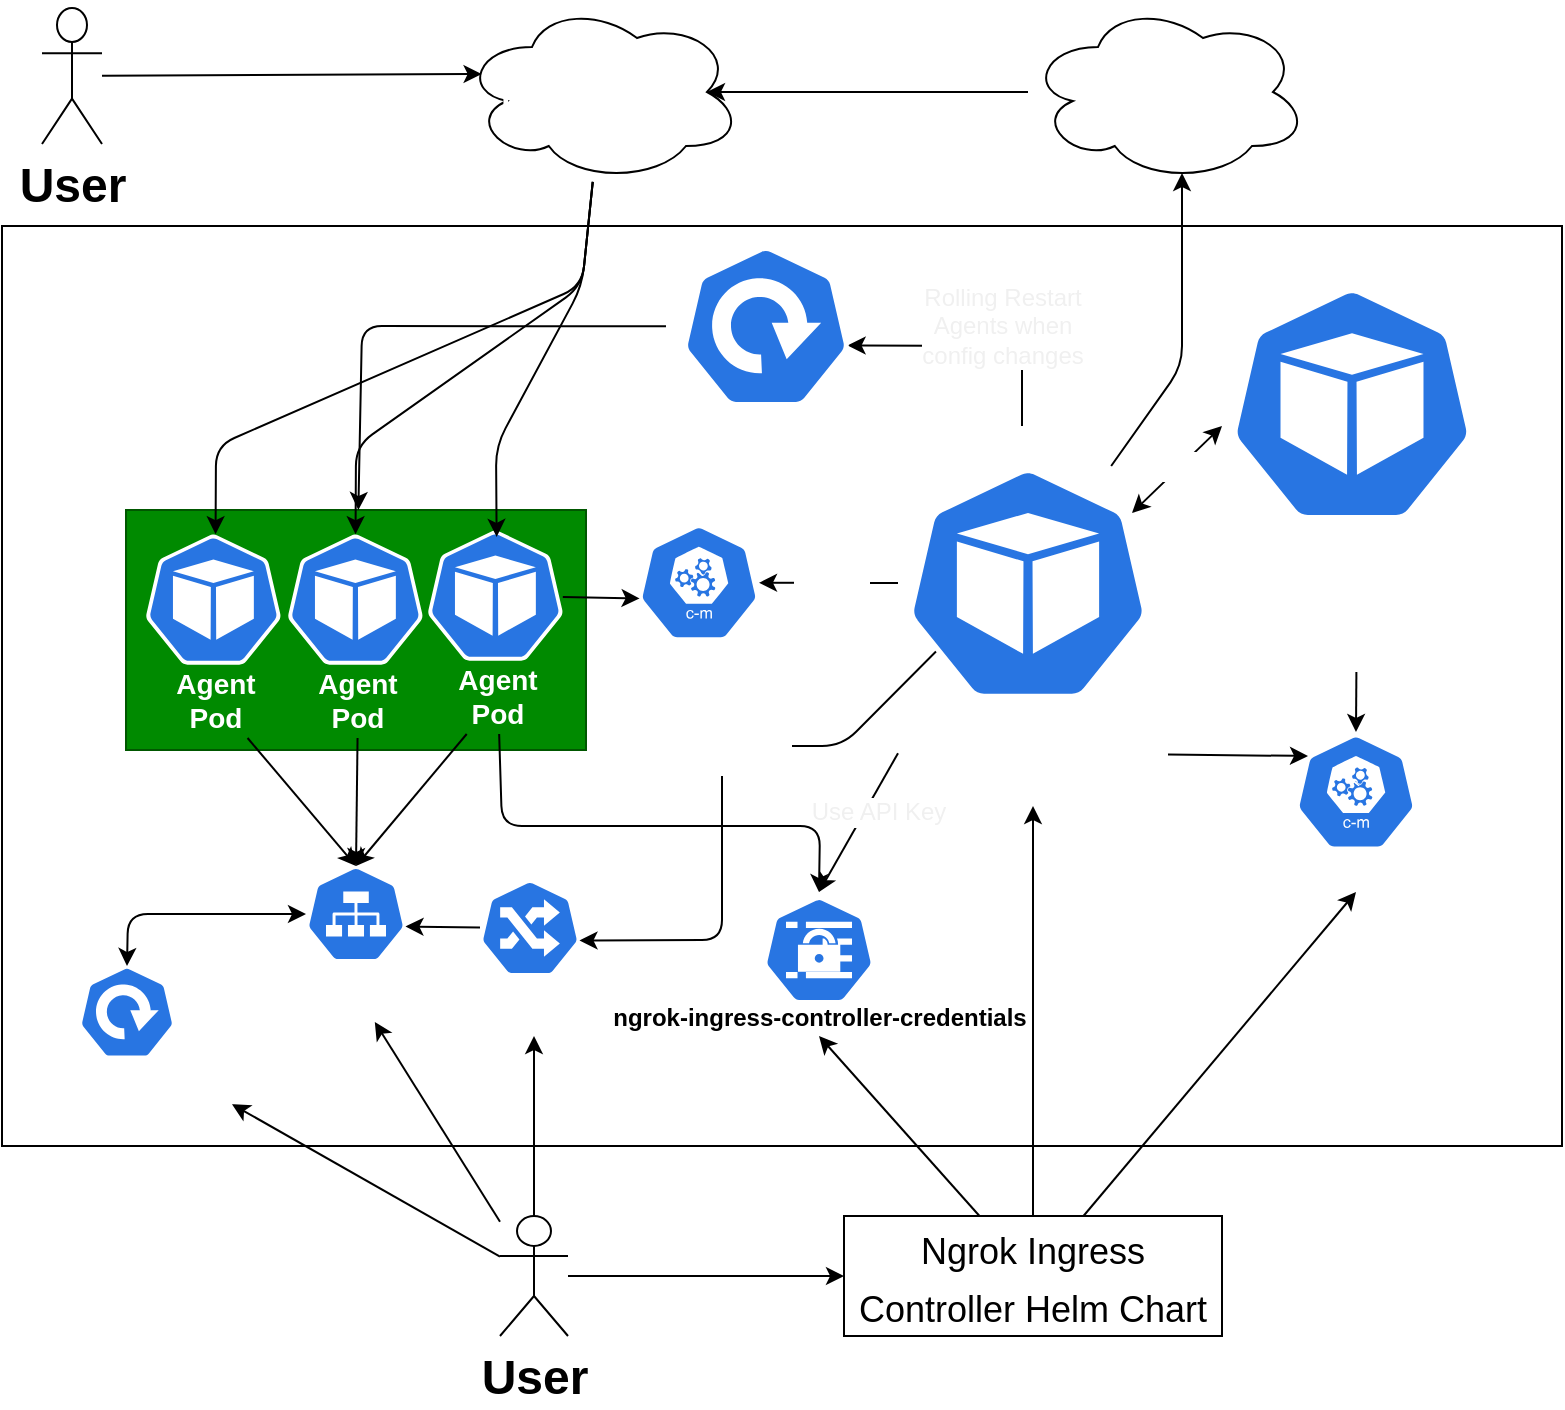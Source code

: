 <mxfile>
    <diagram id="AqNx_wYn6gPsPEIHm63l" name="Page-1">
        <mxGraphModel dx="1054" dy="702" grid="1" gridSize="10" guides="1" tooltips="1" connect="1" arrows="1" fold="1" page="1" pageScale="1" pageWidth="850" pageHeight="1100" math="0" shadow="0">
            <root>
                <mxCell id="0"/>
                <mxCell id="1" parent="0"/>
                <mxCell id="136" value="" style="rounded=0;whiteSpace=wrap;html=1;labelBackgroundColor=none;fontSize=18;" vertex="1" parent="1">
                    <mxGeometry x="10" y="280" width="780" height="460" as="geometry"/>
                </mxCell>
                <mxCell id="8" value="" style="group" parent="1" vertex="1" connectable="0">
                    <mxGeometry x="620" y="310" width="135" height="193" as="geometry"/>
                </mxCell>
                <mxCell id="9" value="&lt;font color=&quot;#000000&quot; style=&quot;font-size: 14px&quot;&gt;&lt;br&gt;&lt;/font&gt;" style="sketch=0;html=1;dashed=0;whitespace=wrap;fillColor=#2875E2;strokeColor=#ffffff;points=[[0.005,0.63,0],[0.1,0.2,0],[0.9,0.2,0],[0.5,0,0],[0.995,0.63,0],[0.72,0.99,0],[0.5,1,0],[0.28,0.99,0]];shape=mxgraph.kubernetes.icon;prIcon=pod;verticalAlign=middle;spacingTop=22;labelBackgroundColor=none;fontStyle=1" parent="8" vertex="1">
                    <mxGeometry width="130" height="118" as="geometry"/>
                </mxCell>
                <mxCell id="10" value="&lt;font color=&quot;#ffffff&quot;&gt;&lt;span style=&quot;font-weight: 700&quot;&gt;Ngrok Ingress&lt;/span&gt;&lt;br style=&quot;font-weight: 700&quot;&gt;&lt;span style=&quot;font-weight: 700&quot;&gt;Controller Manager&lt;/span&gt;&lt;br style=&quot;font-weight: 700&quot;&gt;&lt;b&gt;Standby&lt;/b&gt;&lt;br&gt;&lt;/font&gt;" style="text;html=1;strokeColor=none;fillColor=none;align=center;verticalAlign=middle;whiteSpace=wrap;rounded=0;labelBackgroundColor=none;fontSize=14;fontColor=#000000;" parent="8" vertex="1">
                    <mxGeometry y="103" width="135" height="90" as="geometry"/>
                </mxCell>
                <mxCell id="38" value="" style="group" parent="1" vertex="1" connectable="0">
                    <mxGeometry x="592" y="533" width="190" height="80" as="geometry"/>
                </mxCell>
                <mxCell id="33" value="`" style="sketch=0;html=1;dashed=0;whitespace=wrap;fillColor=#2875E2;strokeColor=#ffffff;points=[[0.005,0.63,0],[0.1,0.2,0],[0.9,0.2,0],[0.5,0,0],[0.995,0.63,0],[0.72,0.99,0],[0.5,1,0],[0.28,0.99,0]];shape=mxgraph.kubernetes.icon;prIcon=c_m;labelBackgroundColor=none;fontSize=14;fontColor=#FFFFFF;" parent="38" vertex="1">
                    <mxGeometry x="65" width="60" height="60" as="geometry"/>
                </mxCell>
                <mxCell id="34" value="&lt;b&gt;ngrok-ingress-controller-cm&lt;/b&gt;" style="text;html=1;strokeColor=none;fillColor=none;align=center;verticalAlign=middle;whiteSpace=wrap;rounded=0;labelBackgroundColor=none;fontSize=14;fontColor=#FFFFFF;" parent="38" vertex="1">
                    <mxGeometry y="60" width="190" height="20" as="geometry"/>
                </mxCell>
                <mxCell id="45" value="" style="group" vertex="1" connectable="0" parent="1">
                    <mxGeometry x="276" y="613" width="252.5" height="72" as="geometry"/>
                </mxCell>
                <mxCell id="103" value="" style="group" vertex="1" connectable="0" parent="45">
                    <mxGeometry x="32.5" width="220" height="72" as="geometry"/>
                </mxCell>
                <mxCell id="43" value="" style="sketch=0;html=1;dashed=0;whitespace=wrap;fillColor=#2875E2;strokeColor=#ffffff;points=[[0.005,0.63,0],[0.1,0.2,0],[0.9,0.2,0],[0.5,0,0],[0.995,0.63,0],[0.72,0.99,0],[0.5,1,0],[0.28,0.99,0]];shape=mxgraph.kubernetes.icon;prIcon=secret" vertex="1" parent="103">
                    <mxGeometry x="82.5" width="55" height="58" as="geometry"/>
                </mxCell>
                <mxCell id="44" value="&lt;b&gt;ngrok-ingress-controller-credentials&lt;/b&gt;" style="text;html=1;strokeColor=none;fillColor=none;align=center;verticalAlign=middle;whiteSpace=wrap;rounded=0;" vertex="1" parent="103">
                    <mxGeometry y="54" width="220" height="18" as="geometry"/>
                </mxCell>
                <mxCell id="55" style="edgeStyle=none;html=1;fontSize=18;" edge="1" parent="1" source="46" target="51">
                    <mxGeometry relative="1" as="geometry"/>
                </mxCell>
                <mxCell id="122" style="edgeStyle=none;rounded=1;html=1;entryX=1;entryY=1;entryDx=0;entryDy=0;fontSize=11;fontColor=#FFFFFF;startArrow=none;startFill=0;" edge="1" parent="1" source="46" target="110">
                    <mxGeometry relative="1" as="geometry"/>
                </mxCell>
                <mxCell id="123" style="edgeStyle=none;rounded=1;html=1;fontSize=11;fontColor=#FFFFFF;startArrow=none;startFill=0;" edge="1" parent="1" source="46" target="115">
                    <mxGeometry relative="1" as="geometry"/>
                </mxCell>
                <mxCell id="124" style="edgeStyle=none;rounded=1;html=1;fontSize=11;fontColor=#FFFFFF;startArrow=none;startFill=0;" edge="1" parent="1" source="46" target="117">
                    <mxGeometry relative="1" as="geometry"/>
                </mxCell>
                <mxCell id="46" value="&lt;b&gt;&lt;font style=&quot;font-size: 24px&quot;&gt;User&lt;/font&gt;&lt;/b&gt;" style="shape=umlActor;verticalLabelPosition=bottom;verticalAlign=top;html=1;outlineConnect=0;" vertex="1" parent="1">
                    <mxGeometry x="259" y="775" width="34" height="60" as="geometry"/>
                </mxCell>
                <mxCell id="52" style="edgeStyle=none;html=1;fontSize=24;entryX=0.5;entryY=1;entryDx=0;entryDy=0;" edge="1" parent="1" source="51" target="44">
                    <mxGeometry relative="1" as="geometry">
                        <mxPoint x="430" y="670" as="targetPoint"/>
                    </mxGeometry>
                </mxCell>
                <mxCell id="53" style="edgeStyle=none;html=1;entryX=0.5;entryY=1;entryDx=0;entryDy=0;fontSize=18;rounded=1;" edge="1" parent="1" source="51" target="34">
                    <mxGeometry relative="1" as="geometry"/>
                </mxCell>
                <mxCell id="54" style="edgeStyle=none;html=1;fontSize=18;" edge="1" parent="1" source="51" target="6">
                    <mxGeometry relative="1" as="geometry"/>
                </mxCell>
                <mxCell id="51" value="&lt;font style=&quot;font-size: 18px&quot;&gt;Ngrok Ingress Controller Helm Chart&lt;/font&gt;" style="rounded=0;whiteSpace=wrap;html=1;fontSize=24;" vertex="1" parent="1">
                    <mxGeometry x="431" y="775" width="189" height="60" as="geometry"/>
                </mxCell>
                <mxCell id="56" style="edgeStyle=none;html=1;fontSize=18;exitX=0;exitY=0.5;exitDx=0;exitDy=0;entryX=0.5;entryY=0;entryDx=0;entryDy=0;entryPerimeter=0;" edge="1" parent="1" source="6" target="43">
                    <mxGeometry relative="1" as="geometry">
                        <mxPoint x="431" y="562.001" as="sourcePoint"/>
                        <mxPoint x="343" y="610" as="targetPoint"/>
                        <Array as="points"/>
                    </mxGeometry>
                </mxCell>
                <mxCell id="65" value="&lt;span style=&quot;color: rgb(240 , 240 , 240)&quot;&gt;Use API Key&lt;/span&gt;" style="edgeLabel;html=1;align=center;verticalAlign=middle;resizable=0;points=[];fontSize=12;fontColor=#000000;" vertex="1" connectable="0" parent="56">
                    <mxGeometry x="-0.363" y="2" relative="1" as="geometry">
                        <mxPoint x="1" y="6" as="offset"/>
                    </mxGeometry>
                </mxCell>
                <mxCell id="57" value="" style="group" vertex="1" connectable="0" parent="1">
                    <mxGeometry x="458" y="400" width="135" height="170.0" as="geometry"/>
                </mxCell>
                <mxCell id="6" value="&lt;font color=&quot;#ffffff&quot;&gt;&lt;span style=&quot;font-weight: 700&quot;&gt;Ngrok Ingress&lt;/span&gt;&lt;br style=&quot;font-weight: 700&quot;&gt;&lt;span style=&quot;font-weight: 700&quot;&gt;Controller Manager&lt;/span&gt;&lt;br style=&quot;font-weight: 700&quot;&gt;&lt;span style=&quot;font-weight: 700&quot;&gt;Leader&lt;/span&gt;&lt;/font&gt;" style="text;html=1;strokeColor=none;fillColor=none;align=center;verticalAlign=middle;whiteSpace=wrap;rounded=0;labelBackgroundColor=none;fontSize=14;fontColor=#000000;" parent="57" vertex="1">
                    <mxGeometry y="117.275" width="135" height="52.725" as="geometry"/>
                </mxCell>
                <mxCell id="3" value="&lt;font color=&quot;#000000&quot; style=&quot;font-size: 14px&quot;&gt;&lt;br&gt;&lt;/font&gt;" style="sketch=0;html=1;dashed=0;whitespace=wrap;fillColor=#2875E2;strokeColor=#ffffff;points=[[0.005,0.63,0],[0.1,0.2,0],[0.9,0.2,0],[0.5,0,0],[0.995,0.63,0],[0.72,0.99,0],[0.5,1,0],[0.28,0.99,0]];shape=mxgraph.kubernetes.icon;prIcon=pod;verticalAlign=middle;spacingTop=22;labelBackgroundColor=none;fontStyle=1" parent="57" vertex="1">
                    <mxGeometry width="130" height="117.389" as="geometry"/>
                </mxCell>
                <mxCell id="75" style="edgeStyle=none;html=1;fontSize=12;fontColor=#000000;entryX=0.908;entryY=0.619;entryDx=0;entryDy=0;entryPerimeter=0;" edge="1" parent="1" target="23">
                    <mxGeometry relative="1" as="geometry">
                        <mxPoint x="520" y="380" as="sourcePoint"/>
                        <Array as="points">
                            <mxPoint x="520" y="340"/>
                        </Array>
                    </mxGeometry>
                </mxCell>
                <mxCell id="76" value="&lt;span style=&quot;color: rgb(240 , 240 , 240)&quot;&gt;Rolling Restart&lt;br&gt;Agents when&lt;br&gt;config changes&lt;br&gt;&lt;/span&gt;" style="edgeLabel;html=1;align=center;verticalAlign=middle;resizable=0;points=[];fontSize=12;fontColor=#000000;" vertex="1" connectable="0" parent="75">
                    <mxGeometry x="0.476" relative="1" as="geometry">
                        <mxPoint x="44" y="-10" as="offset"/>
                    </mxGeometry>
                </mxCell>
                <mxCell id="77" style="edgeStyle=none;html=1;fontSize=12;fontColor=#000000;startArrow=none;" edge="1" parent="1" source="150" target="40">
                    <mxGeometry relative="1" as="geometry">
                        <mxPoint x="380" y="480" as="targetPoint"/>
                    </mxGeometry>
                </mxCell>
                <mxCell id="42" value="" style="group" vertex="1" connectable="0" parent="1">
                    <mxGeometry x="328.5" y="428.39" width="61" height="89" as="geometry"/>
                </mxCell>
                <mxCell id="40" value="`" style="sketch=0;html=1;dashed=0;whitespace=wrap;fillColor=#2875E2;strokeColor=#ffffff;points=[[0.005,0.63,0],[0.1,0.2,0],[0.9,0.2,0],[0.5,0,0],[0.995,0.63,0],[0.72,0.99,0],[0.5,1,0],[0.28,0.99,0]];shape=mxgraph.kubernetes.icon;prIcon=c_m;labelBackgroundColor=none;fontSize=14;fontColor=#FFFFFF;" vertex="1" parent="42">
                    <mxGeometry width="60" height="60" as="geometry"/>
                </mxCell>
                <mxCell id="36" value="&lt;b&gt;Agent Config&lt;/b&gt;" style="text;html=1;strokeColor=none;fillColor=none;align=center;verticalAlign=middle;whiteSpace=wrap;rounded=0;labelBackgroundColor=none;fontSize=14;fontColor=#FFFFFF;" parent="42" vertex="1">
                    <mxGeometry x="1" y="59" width="60" height="30" as="geometry"/>
                </mxCell>
                <mxCell id="78" value="" style="group" vertex="1" connectable="0" parent="1">
                    <mxGeometry x="332" y="290" width="120" height="120.22" as="geometry"/>
                </mxCell>
                <mxCell id="23" value="" style="sketch=0;html=1;dashed=0;whitespace=wrap;fillColor=#2875E2;strokeColor=#ffffff;points=[[0.005,0.63,0],[0.1,0.2,0],[0.9,0.2,0],[0.5,0,0],[0.995,0.63,0],[0.72,0.99,0],[0.5,1,0],[0.28,0.99,0]];shape=mxgraph.kubernetes.icon;prIcon=deploy;labelBackgroundColor=none;fontSize=14;fontColor=#FFFFFF;" parent="78" vertex="1">
                    <mxGeometry x="10" width="100" height="80.36" as="geometry"/>
                </mxCell>
                <mxCell id="30" value="&lt;b&gt;Agent Deployment&lt;/b&gt;" style="text;html=1;strokeColor=none;fillColor=none;align=center;verticalAlign=middle;whiteSpace=wrap;rounded=0;labelBackgroundColor=none;fontSize=14;fontColor=#FFFFFF;" parent="78" vertex="1">
                    <mxGeometry y="69.995" width="120" height="50.225" as="geometry"/>
                </mxCell>
                <mxCell id="92" value="" style="group" vertex="1" connectable="0" parent="1">
                    <mxGeometry x="72" y="422" width="252.2" height="142" as="geometry"/>
                </mxCell>
                <mxCell id="82" value="" style="rounded=0;whiteSpace=wrap;html=1;fontSize=12;fontColor=#ffffff;labelBackgroundColor=#009900;fillColor=#008a00;strokeColor=#005700;" vertex="1" parent="92">
                    <mxGeometry width="230" height="120" as="geometry"/>
                </mxCell>
                <mxCell id="91" value="" style="group" vertex="1" connectable="0" parent="92">
                    <mxGeometry x="10" width="242.2" height="142" as="geometry"/>
                </mxCell>
                <mxCell id="13" value="" style="group" parent="91" vertex="1" connectable="0">
                    <mxGeometry x="141" width="70" height="140" as="geometry"/>
                </mxCell>
                <mxCell id="90" value="" style="group" vertex="1" connectable="0" parent="13">
                    <mxGeometry width="70" height="112" as="geometry"/>
                </mxCell>
                <mxCell id="14" value="&lt;font color=&quot;#000000&quot; style=&quot;font-size: 14px&quot;&gt;&lt;br&gt;&lt;/font&gt;" style="sketch=0;html=1;dashed=0;whitespace=wrap;fillColor=#2875E2;strokeColor=#ffffff;points=[[0.005,0.63,0],[0.1,0.2,0],[0.9,0.2,0],[0.5,0,0],[0.995,0.63,0],[0.72,0.99,0],[0.5,1,0],[0.28,0.99,0]];shape=mxgraph.kubernetes.icon;prIcon=pod;verticalAlign=middle;spacingTop=22;labelBackgroundColor=none;fontStyle=1" parent="90" vertex="1">
                    <mxGeometry width="67.407" height="85.596" as="geometry"/>
                </mxCell>
                <mxCell id="15" value="&lt;font color=&quot;#ffffff&quot;&gt;&lt;b&gt;Agent&lt;br&gt;Pod&lt;br&gt;&lt;/b&gt;&lt;/font&gt;" style="text;html=1;strokeColor=none;fillColor=none;align=center;verticalAlign=middle;whiteSpace=wrap;rounded=0;labelBackgroundColor=none;fontSize=14;fontColor=#000000;" parent="90" vertex="1">
                    <mxGeometry y="74.713" width="70" height="37.287" as="geometry"/>
                </mxCell>
                <mxCell id="24" value="" style="group" parent="91" vertex="1" connectable="0">
                    <mxGeometry x="71" y="2" width="171.2" height="140" as="geometry"/>
                </mxCell>
                <mxCell id="25" value="&lt;font color=&quot;#000000&quot; style=&quot;font-size: 14px&quot;&gt;&lt;br&gt;&lt;/font&gt;" style="sketch=0;html=1;dashed=0;whitespace=wrap;fillColor=#2875E2;strokeColor=#ffffff;points=[[0.005,0.63,0],[0.1,0.2,0],[0.9,0.2,0],[0.5,0,0],[0.995,0.63,0],[0.72,0.99,0],[0.5,1,0],[0.28,0.99,0]];shape=mxgraph.kubernetes.icon;prIcon=pod;verticalAlign=middle;spacingTop=22;labelBackgroundColor=none;fontStyle=1" parent="24" vertex="1">
                    <mxGeometry width="67.407" height="85.596" as="geometry"/>
                </mxCell>
                <mxCell id="26" value="&lt;font color=&quot;#ffffff&quot;&gt;&lt;b&gt;Agent&lt;br&gt;Pod&lt;br&gt;&lt;/b&gt;&lt;/font&gt;" style="text;html=1;strokeColor=none;fillColor=none;align=center;verticalAlign=middle;whiteSpace=wrap;rounded=0;labelBackgroundColor=none;fontSize=14;fontColor=#000000;" parent="24" vertex="1">
                    <mxGeometry y="74.713" width="70" height="37.287" as="geometry"/>
                </mxCell>
                <mxCell id="87" value="" style="group" vertex="1" connectable="0" parent="91">
                    <mxGeometry y="2" width="70" height="140" as="geometry"/>
                </mxCell>
                <mxCell id="88" value="&lt;font color=&quot;#000000&quot; style=&quot;font-size: 14px&quot;&gt;&lt;br&gt;&lt;/font&gt;" style="sketch=0;html=1;dashed=0;whitespace=wrap;fillColor=#2875E2;strokeColor=#ffffff;points=[[0.005,0.63,0],[0.1,0.2,0],[0.9,0.2,0],[0.5,0,0],[0.995,0.63,0],[0.72,0.99,0],[0.5,1,0],[0.28,0.99,0]];shape=mxgraph.kubernetes.icon;prIcon=pod;verticalAlign=middle;spacingTop=22;labelBackgroundColor=none;fontStyle=1" vertex="1" parent="87">
                    <mxGeometry width="67.407" height="85.596" as="geometry"/>
                </mxCell>
                <mxCell id="89" value="&lt;font color=&quot;#ffffff&quot;&gt;&lt;b&gt;Agent&lt;br&gt;Pod&lt;br&gt;&lt;/b&gt;&lt;/font&gt;" style="text;html=1;strokeColor=none;fillColor=none;align=center;verticalAlign=middle;whiteSpace=wrap;rounded=0;labelBackgroundColor=none;fontSize=14;fontColor=#000000;" vertex="1" parent="87">
                    <mxGeometry y="74.713" width="70" height="37.287" as="geometry"/>
                </mxCell>
                <mxCell id="93" style="edgeStyle=none;html=1;entryX=0.005;entryY=0.63;entryDx=0;entryDy=0;entryPerimeter=0;fontSize=12;fontColor=#000000;" edge="1" parent="1" source="14" target="40">
                    <mxGeometry relative="1" as="geometry"/>
                </mxCell>
                <mxCell id="94" style="edgeStyle=none;html=1;fontSize=12;fontColor=#000000;entryX=0.5;entryY=0;entryDx=0;entryDy=0;entryPerimeter=0;" edge="1" parent="1" source="15" target="43">
                    <mxGeometry relative="1" as="geometry">
                        <Array as="points">
                            <mxPoint x="260" y="580"/>
                            <mxPoint x="419" y="580"/>
                        </Array>
                    </mxGeometry>
                </mxCell>
                <mxCell id="95" value="&lt;font color=&quot;#ffffff&quot;&gt;Auth Token&lt;/font&gt;" style="edgeLabel;html=1;align=center;verticalAlign=middle;resizable=0;points=[];fontSize=12;fontColor=#000000;" vertex="1" connectable="0" parent="94">
                    <mxGeometry x="-0.208" y="1" relative="1" as="geometry">
                        <mxPoint x="-7" y="-9" as="offset"/>
                    </mxGeometry>
                </mxCell>
                <mxCell id="96" style="edgeStyle=none;html=1;fontSize=12;fontColor=#FFFFFF;" edge="1" parent="1" source="23" target="82">
                    <mxGeometry relative="1" as="geometry">
                        <mxPoint x="332" y="345.076" as="sourcePoint"/>
                        <Array as="points">
                            <mxPoint x="190" y="330"/>
                        </Array>
                    </mxGeometry>
                </mxCell>
                <mxCell id="97" style="edgeStyle=none;html=1;entryX=0.1;entryY=0.2;entryDx=0;entryDy=0;entryPerimeter=0;fontSize=12;fontColor=#FFFFFF;" edge="1" parent="1" source="6" target="33">
                    <mxGeometry relative="1" as="geometry"/>
                </mxCell>
                <mxCell id="99" style="edgeStyle=none;html=1;entryX=0.5;entryY=0;entryDx=0;entryDy=0;entryPerimeter=0;fontSize=12;fontColor=#FFFFFF;" edge="1" parent="1" source="10" target="33">
                    <mxGeometry relative="1" as="geometry"/>
                </mxCell>
                <mxCell id="100" style="edgeStyle=none;html=1;exitX=0.9;exitY=0.2;exitDx=0;exitDy=0;exitPerimeter=0;fontSize=12;fontColor=#FFFFFF;startArrow=classic;startFill=1;" edge="1" parent="1" source="3">
                    <mxGeometry relative="1" as="geometry">
                        <mxPoint x="620" y="380" as="targetPoint"/>
                    </mxGeometry>
                </mxCell>
                <mxCell id="101" value="Leader Elect" style="edgeLabel;html=1;align=center;verticalAlign=middle;resizable=0;points=[];fontSize=12;fontColor=#FFFFFF;" vertex="1" connectable="0" parent="100">
                    <mxGeometry x="0.351" relative="1" as="geometry">
                        <mxPoint x="-12" y="6" as="offset"/>
                    </mxGeometry>
                </mxCell>
                <mxCell id="111" value="" style="group" vertex="1" connectable="0" parent="1">
                    <mxGeometry x="20" y="650" width="105" height="69.11" as="geometry"/>
                </mxCell>
                <mxCell id="109" value="" style="sketch=0;html=1;dashed=0;whitespace=wrap;fillColor=#2875E2;strokeColor=#ffffff;points=[[0.005,0.63,0],[0.1,0.2,0],[0.9,0.2,0],[0.5,0,0],[0.995,0.63,0],[0.72,0.99,0],[0.5,1,0],[0.28,0.99,0]];shape=mxgraph.kubernetes.icon;prIcon=deploy;labelBackgroundColor=none;fontSize=14;fontColor=#FFFFFF;" vertex="1" parent="111">
                    <mxGeometry x="19.688" width="65.625" height="46.196" as="geometry"/>
                </mxCell>
                <mxCell id="110" value="&lt;b&gt;&lt;font style=&quot;font-size: 11px&quot;&gt;My Cool Deployed App&lt;/font&gt;&lt;br&gt;&lt;/b&gt;" style="text;html=1;strokeColor=none;fillColor=none;align=center;verticalAlign=middle;whiteSpace=wrap;rounded=0;labelBackgroundColor=none;fontSize=14;fontColor=#FFFFFF;" vertex="1" parent="111">
                    <mxGeometry y="52.416" width="105" height="16.694" as="geometry"/>
                </mxCell>
                <mxCell id="116" value="" style="group" vertex="1" connectable="0" parent="1">
                    <mxGeometry x="157" y="600" width="60" height="78" as="geometry"/>
                </mxCell>
                <mxCell id="113" value="" style="sketch=0;html=1;dashed=0;whitespace=wrap;fillColor=#2875E2;strokeColor=#ffffff;points=[[0.005,0.63,0],[0.1,0.2,0],[0.9,0.2,0],[0.5,0,0],[0.995,0.63,0],[0.72,0.99,0],[0.5,1,0],[0.28,0.99,0]];shape=mxgraph.kubernetes.icon;prIcon=svc;labelBackgroundColor=#009900;fontSize=12;fontColor=#FFFFFF;" vertex="1" parent="116">
                    <mxGeometry x="5" width="50" height="48" as="geometry"/>
                </mxCell>
                <mxCell id="115" value="&lt;b&gt;My K8S Service&lt;/b&gt;" style="text;html=1;strokeColor=none;fillColor=none;align=center;verticalAlign=middle;whiteSpace=wrap;rounded=0;labelBackgroundColor=none;fontSize=11;fontColor=#FFFFFF;" vertex="1" parent="116">
                    <mxGeometry y="48" width="60" height="30" as="geometry"/>
                </mxCell>
                <mxCell id="118" value="" style="group" vertex="1" connectable="0" parent="1">
                    <mxGeometry x="246" y="607" width="60" height="78" as="geometry"/>
                </mxCell>
                <mxCell id="112" value="" style="sketch=0;html=1;dashed=0;whitespace=wrap;fillColor=#2875E2;strokeColor=#ffffff;points=[[0.005,0.63,0],[0.1,0.2,0],[0.9,0.2,0],[0.5,0,0],[0.995,0.63,0],[0.72,0.99,0],[0.5,1,0],[0.28,0.99,0]];shape=mxgraph.kubernetes.icon;prIcon=ing;labelBackgroundColor=#009900;fontSize=12;fontColor=#FFFFFF;" vertex="1" parent="118">
                    <mxGeometry x="3" width="50" height="48" as="geometry"/>
                </mxCell>
                <mxCell id="117" value="&lt;b&gt;My K8S Ingress&lt;/b&gt;" style="text;html=1;strokeColor=none;fillColor=none;align=center;verticalAlign=middle;whiteSpace=wrap;rounded=0;labelBackgroundColor=none;fontSize=11;fontColor=#FFFFFF;" vertex="1" parent="118">
                    <mxGeometry y="48" width="60" height="30" as="geometry"/>
                </mxCell>
                <mxCell id="120" style="edgeStyle=none;rounded=1;html=1;entryX=0.995;entryY=0.63;entryDx=0;entryDy=0;entryPerimeter=0;fontSize=11;fontColor=#FFFFFF;startArrow=none;startFill=0;" edge="1" parent="1" source="112" target="113">
                    <mxGeometry relative="1" as="geometry"/>
                </mxCell>
                <mxCell id="121" style="edgeStyle=none;rounded=1;html=1;entryX=0.5;entryY=0;entryDx=0;entryDy=0;entryPerimeter=0;fontSize=11;fontColor=#FFFFFF;startArrow=classic;startFill=1;" edge="1" parent="1" source="113" target="109">
                    <mxGeometry relative="1" as="geometry">
                        <Array as="points">
                            <mxPoint x="73" y="624"/>
                        </Array>
                    </mxGeometry>
                </mxCell>
                <mxCell id="125" value="&lt;b&gt;Deploy My Resources&lt;/b&gt;" style="text;html=1;strokeColor=none;fillColor=none;align=center;verticalAlign=middle;whiteSpace=wrap;rounded=0;labelBackgroundColor=none;fontSize=11;fontColor=#FFFFFF;" vertex="1" parent="1">
                    <mxGeometry x="168.1" y="780" width="60" height="30" as="geometry"/>
                </mxCell>
                <mxCell id="126" style="edgeStyle=none;rounded=1;html=1;entryX=0.995;entryY=0.63;entryDx=0;entryDy=0;entryPerimeter=0;fontSize=11;fontColor=#FFFFFF;startArrow=none;startFill=0;exitX=0.146;exitY=0.79;exitDx=0;exitDy=0;exitPerimeter=0;" edge="1" parent="1" source="3" target="112">
                    <mxGeometry relative="1" as="geometry">
                        <mxPoint x="470" y="480" as="sourcePoint"/>
                        <Array as="points">
                            <mxPoint x="430" y="540"/>
                            <mxPoint x="370" y="540"/>
                            <mxPoint x="370" y="637"/>
                        </Array>
                    </mxGeometry>
                </mxCell>
                <mxCell id="127" value="Monitors Ingress&lt;br&gt;objects" style="edgeLabel;html=1;align=center;verticalAlign=middle;resizable=0;points=[];fontSize=11;fontColor=#FFFFFF;" vertex="1" connectable="0" parent="126">
                    <mxGeometry x="-0.541" y="1" relative="1" as="geometry">
                        <mxPoint x="-65" as="offset"/>
                    </mxGeometry>
                </mxCell>
                <mxCell id="128" style="edgeStyle=none;rounded=1;html=1;fontSize=11;fontColor=#FFFFFF;startArrow=none;startFill=0;entryX=0.5;entryY=0;entryDx=0;entryDy=0;entryPerimeter=0;" edge="1" parent="1" source="26" target="113">
                    <mxGeometry relative="1" as="geometry">
                        <mxPoint x="180" y="600" as="targetPoint"/>
                    </mxGeometry>
                </mxCell>
                <mxCell id="129" style="edgeStyle=none;rounded=1;html=1;entryX=0.5;entryY=0;entryDx=0;entryDy=0;entryPerimeter=0;fontSize=11;fontColor=#FFFFFF;startArrow=none;startFill=0;" edge="1" parent="1" source="89" target="113">
                    <mxGeometry relative="1" as="geometry"/>
                </mxCell>
                <mxCell id="130" style="edgeStyle=none;rounded=1;html=1;fontSize=11;fontColor=#FFFFFF;startArrow=none;startFill=0;entryX=0.5;entryY=0;entryDx=0;entryDy=0;entryPerimeter=0;" edge="1" parent="1" source="15" target="113">
                    <mxGeometry relative="1" as="geometry">
                        <mxPoint x="170" y="600" as="targetPoint"/>
                    </mxGeometry>
                </mxCell>
                <mxCell id="147" style="edgeStyle=none;rounded=1;html=1;entryX=0.875;entryY=0.5;entryDx=0;entryDy=0;entryPerimeter=0;fontSize=21;fontColor=#FFFFFF;startArrow=none;startFill=0;" edge="1" parent="1" source="133" target="140">
                    <mxGeometry relative="1" as="geometry"/>
                </mxCell>
                <mxCell id="133" value="&lt;font style=&quot;font-size: 18px&quot;&gt;&lt;b&gt;Ngrok API&lt;/b&gt;&lt;/font&gt;" style="ellipse;shape=cloud;whiteSpace=wrap;html=1;labelBackgroundColor=none;fontSize=11;fontColor=#FFFFFF;" vertex="1" parent="1">
                    <mxGeometry x="523" y="168" width="140" height="90" as="geometry"/>
                </mxCell>
                <mxCell id="134" style="edgeStyle=none;rounded=1;html=1;entryX=0.55;entryY=0.95;entryDx=0;entryDy=0;entryPerimeter=0;fontSize=18;fontColor=#FFFFFF;startArrow=none;startFill=0;" edge="1" parent="1" source="3" target="133">
                    <mxGeometry relative="1" as="geometry">
                        <Array as="points">
                            <mxPoint x="600" y="350"/>
                        </Array>
                    </mxGeometry>
                </mxCell>
                <mxCell id="138" value="&lt;font style=&quot;font-size: 26px&quot;&gt;K8S Cluster&lt;/font&gt;" style="text;html=1;strokeColor=none;fillColor=none;align=center;verticalAlign=middle;whiteSpace=wrap;rounded=0;labelBackgroundColor=none;fontSize=18;fontColor=#FFFFFF;" vertex="1" parent="1">
                    <mxGeometry x="10" y="290" width="180" height="30" as="geometry"/>
                </mxCell>
                <mxCell id="144" style="edgeStyle=none;rounded=1;html=1;entryX=0.509;entryY=0.157;entryDx=0;entryDy=0;entryPerimeter=0;fontSize=21;fontColor=#FFFFFF;startArrow=none;startFill=0;" edge="1" parent="1" source="140" target="14">
                    <mxGeometry relative="1" as="geometry">
                        <Array as="points">
                            <mxPoint x="300" y="310"/>
                            <mxPoint x="257" y="390"/>
                        </Array>
                    </mxGeometry>
                </mxCell>
                <mxCell id="145" style="edgeStyle=none;rounded=1;html=1;entryX=0.501;entryY=0.118;entryDx=0;entryDy=0;entryPerimeter=0;fontSize=21;fontColor=#FFFFFF;startArrow=none;startFill=0;" edge="1" parent="1" source="140" target="25">
                    <mxGeometry relative="1" as="geometry">
                        <Array as="points">
                            <mxPoint x="300" y="310"/>
                            <mxPoint x="187" y="390"/>
                        </Array>
                    </mxGeometry>
                </mxCell>
                <mxCell id="146" style="edgeStyle=none;rounded=1;html=1;entryX=0.516;entryY=0.118;entryDx=0;entryDy=0;entryPerimeter=0;fontSize=21;fontColor=#FFFFFF;startArrow=none;startFill=0;" edge="1" parent="1" source="140" target="88">
                    <mxGeometry relative="1" as="geometry">
                        <Array as="points">
                            <mxPoint x="300" y="310"/>
                            <mxPoint x="117" y="390"/>
                        </Array>
                    </mxGeometry>
                </mxCell>
                <mxCell id="140" value="&lt;span style=&quot;font-size: 18px&quot;&gt;&lt;b&gt;Ngrok Edge&lt;/b&gt;&lt;/span&gt;" style="ellipse;shape=cloud;whiteSpace=wrap;html=1;labelBackgroundColor=none;fontSize=11;fontColor=#FFFFFF;" vertex="1" parent="1">
                    <mxGeometry x="240" y="168" width="140" height="90" as="geometry"/>
                </mxCell>
                <mxCell id="142" style="edgeStyle=none;rounded=1;html=1;entryX=0.07;entryY=0.4;entryDx=0;entryDy=0;entryPerimeter=0;fontSize=21;fontColor=#FFFFFF;startArrow=none;startFill=0;" edge="1" parent="1" source="141" target="140">
                    <mxGeometry relative="1" as="geometry"/>
                </mxCell>
                <mxCell id="141" value="&lt;b&gt;&lt;font style=&quot;font-size: 24px&quot;&gt;User&lt;/font&gt;&lt;/b&gt;" style="shape=umlActor;verticalLabelPosition=bottom;verticalAlign=top;html=1;outlineConnect=0;" vertex="1" parent="1">
                    <mxGeometry x="30" y="171" width="30" height="68" as="geometry"/>
                </mxCell>
                <mxCell id="148" value="&lt;font style=&quot;font-size: 12px&quot;&gt;Load Balance&lt;/font&gt;" style="text;html=1;strokeColor=none;fillColor=none;align=center;verticalAlign=middle;whiteSpace=wrap;rounded=0;labelBackgroundColor=none;fontSize=21;fontColor=#FFFFFF;" vertex="1" parent="1">
                    <mxGeometry x="213" y="282" width="100" height="19" as="geometry"/>
                </mxCell>
                <mxCell id="150" value="&lt;font style=&quot;font-size: 9px&quot;&gt;Updates Config&lt;/font&gt;" style="text;html=1;strokeColor=none;fillColor=none;align=center;verticalAlign=middle;whiteSpace=wrap;rounded=0;labelBackgroundColor=none;fontSize=12;fontColor=#FFFFFF;" vertex="1" parent="1">
                    <mxGeometry x="406" y="443.39" width="38" height="30" as="geometry"/>
                </mxCell>
                <mxCell id="151" value="" style="edgeStyle=none;html=1;fontSize=12;fontColor=#000000;endArrow=none;" edge="1" parent="1" source="3" target="150">
                    <mxGeometry relative="1" as="geometry">
                        <mxPoint x="388.5" y="458.445" as="targetPoint"/>
                        <mxPoint x="458" y="458.574" as="sourcePoint"/>
                    </mxGeometry>
                </mxCell>
            </root>
        </mxGraphModel>
    </diagram>
</mxfile>